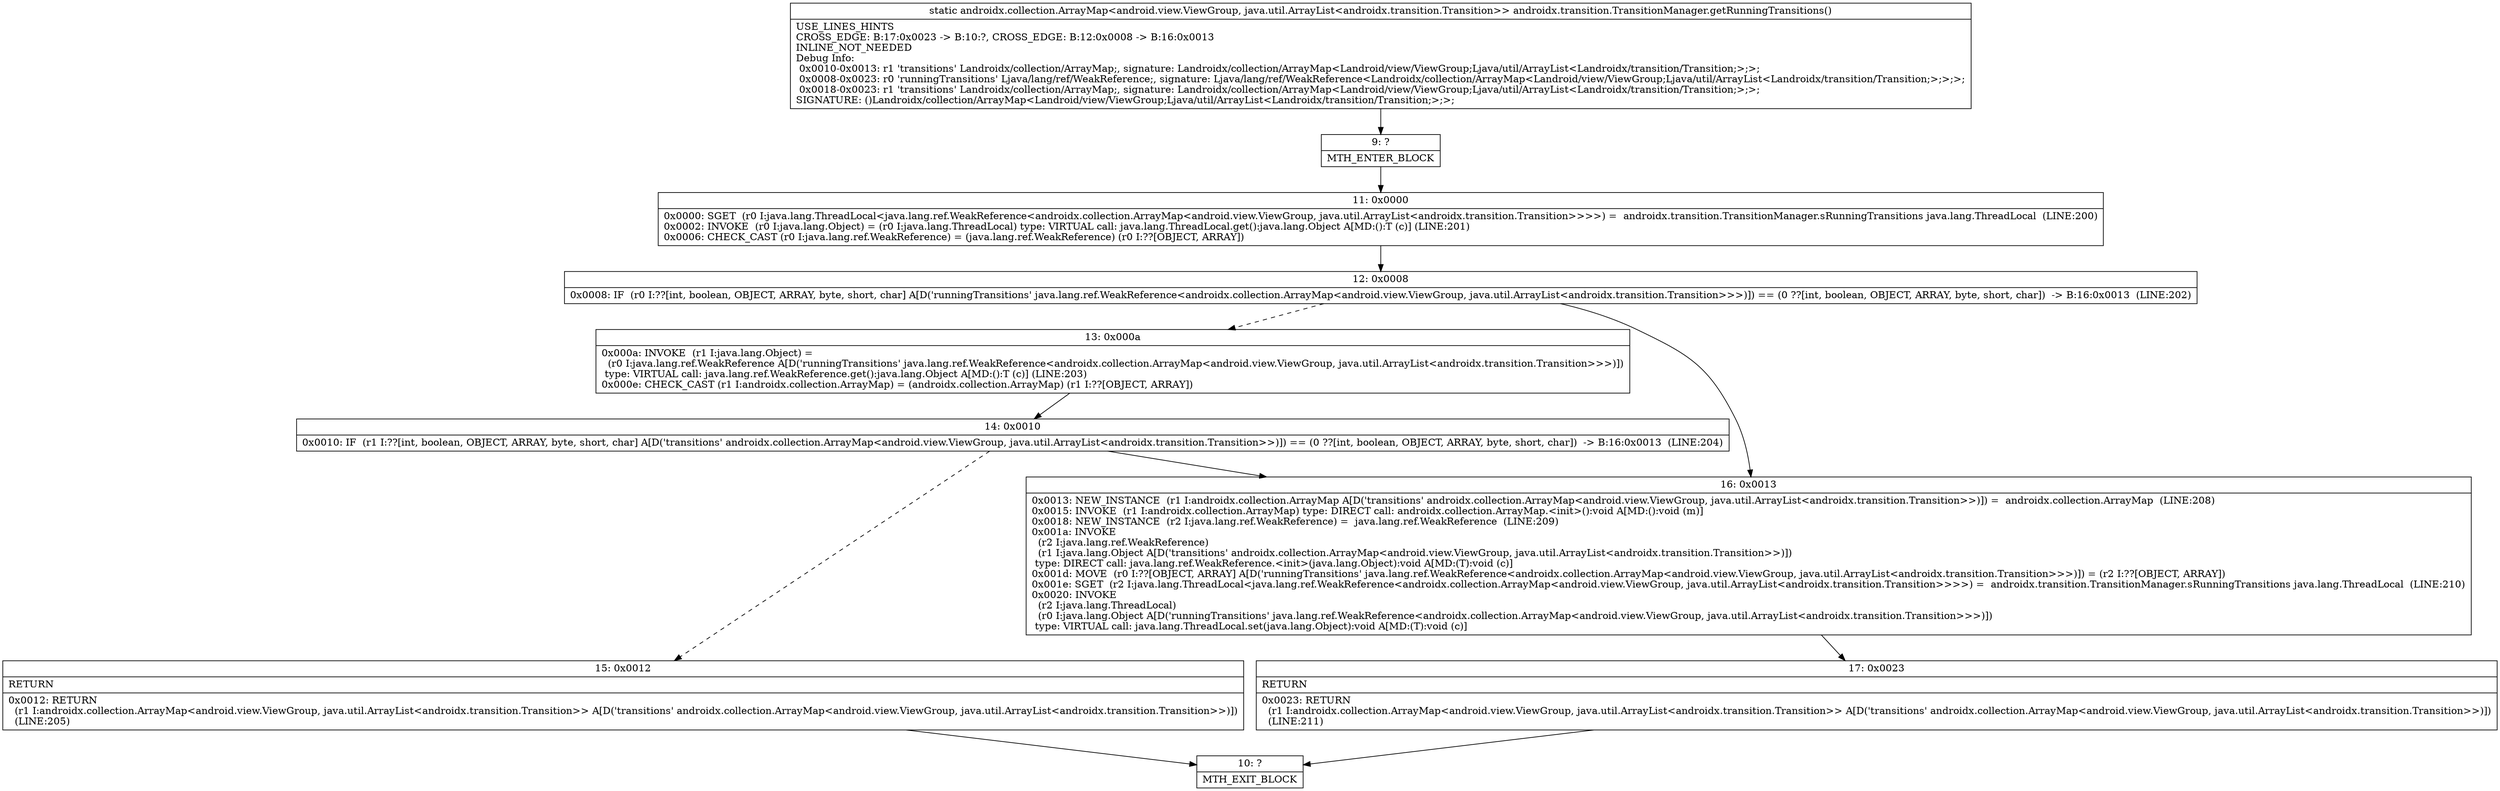 digraph "CFG forandroidx.transition.TransitionManager.getRunningTransitions()Landroidx\/collection\/ArrayMap;" {
Node_9 [shape=record,label="{9\:\ ?|MTH_ENTER_BLOCK\l}"];
Node_11 [shape=record,label="{11\:\ 0x0000|0x0000: SGET  (r0 I:java.lang.ThreadLocal\<java.lang.ref.WeakReference\<androidx.collection.ArrayMap\<android.view.ViewGroup, java.util.ArrayList\<androidx.transition.Transition\>\>\>\>) =  androidx.transition.TransitionManager.sRunningTransitions java.lang.ThreadLocal  (LINE:200)\l0x0002: INVOKE  (r0 I:java.lang.Object) = (r0 I:java.lang.ThreadLocal) type: VIRTUAL call: java.lang.ThreadLocal.get():java.lang.Object A[MD:():T (c)] (LINE:201)\l0x0006: CHECK_CAST (r0 I:java.lang.ref.WeakReference) = (java.lang.ref.WeakReference) (r0 I:??[OBJECT, ARRAY]) \l}"];
Node_12 [shape=record,label="{12\:\ 0x0008|0x0008: IF  (r0 I:??[int, boolean, OBJECT, ARRAY, byte, short, char] A[D('runningTransitions' java.lang.ref.WeakReference\<androidx.collection.ArrayMap\<android.view.ViewGroup, java.util.ArrayList\<androidx.transition.Transition\>\>\>)]) == (0 ??[int, boolean, OBJECT, ARRAY, byte, short, char])  \-\> B:16:0x0013  (LINE:202)\l}"];
Node_13 [shape=record,label="{13\:\ 0x000a|0x000a: INVOKE  (r1 I:java.lang.Object) = \l  (r0 I:java.lang.ref.WeakReference A[D('runningTransitions' java.lang.ref.WeakReference\<androidx.collection.ArrayMap\<android.view.ViewGroup, java.util.ArrayList\<androidx.transition.Transition\>\>\>)])\l type: VIRTUAL call: java.lang.ref.WeakReference.get():java.lang.Object A[MD:():T (c)] (LINE:203)\l0x000e: CHECK_CAST (r1 I:androidx.collection.ArrayMap) = (androidx.collection.ArrayMap) (r1 I:??[OBJECT, ARRAY]) \l}"];
Node_14 [shape=record,label="{14\:\ 0x0010|0x0010: IF  (r1 I:??[int, boolean, OBJECT, ARRAY, byte, short, char] A[D('transitions' androidx.collection.ArrayMap\<android.view.ViewGroup, java.util.ArrayList\<androidx.transition.Transition\>\>)]) == (0 ??[int, boolean, OBJECT, ARRAY, byte, short, char])  \-\> B:16:0x0013  (LINE:204)\l}"];
Node_15 [shape=record,label="{15\:\ 0x0012|RETURN\l|0x0012: RETURN  \l  (r1 I:androidx.collection.ArrayMap\<android.view.ViewGroup, java.util.ArrayList\<androidx.transition.Transition\>\> A[D('transitions' androidx.collection.ArrayMap\<android.view.ViewGroup, java.util.ArrayList\<androidx.transition.Transition\>\>)])\l  (LINE:205)\l}"];
Node_10 [shape=record,label="{10\:\ ?|MTH_EXIT_BLOCK\l}"];
Node_16 [shape=record,label="{16\:\ 0x0013|0x0013: NEW_INSTANCE  (r1 I:androidx.collection.ArrayMap A[D('transitions' androidx.collection.ArrayMap\<android.view.ViewGroup, java.util.ArrayList\<androidx.transition.Transition\>\>)]) =  androidx.collection.ArrayMap  (LINE:208)\l0x0015: INVOKE  (r1 I:androidx.collection.ArrayMap) type: DIRECT call: androidx.collection.ArrayMap.\<init\>():void A[MD:():void (m)]\l0x0018: NEW_INSTANCE  (r2 I:java.lang.ref.WeakReference) =  java.lang.ref.WeakReference  (LINE:209)\l0x001a: INVOKE  \l  (r2 I:java.lang.ref.WeakReference)\l  (r1 I:java.lang.Object A[D('transitions' androidx.collection.ArrayMap\<android.view.ViewGroup, java.util.ArrayList\<androidx.transition.Transition\>\>)])\l type: DIRECT call: java.lang.ref.WeakReference.\<init\>(java.lang.Object):void A[MD:(T):void (c)]\l0x001d: MOVE  (r0 I:??[OBJECT, ARRAY] A[D('runningTransitions' java.lang.ref.WeakReference\<androidx.collection.ArrayMap\<android.view.ViewGroup, java.util.ArrayList\<androidx.transition.Transition\>\>\>)]) = (r2 I:??[OBJECT, ARRAY]) \l0x001e: SGET  (r2 I:java.lang.ThreadLocal\<java.lang.ref.WeakReference\<androidx.collection.ArrayMap\<android.view.ViewGroup, java.util.ArrayList\<androidx.transition.Transition\>\>\>\>) =  androidx.transition.TransitionManager.sRunningTransitions java.lang.ThreadLocal  (LINE:210)\l0x0020: INVOKE  \l  (r2 I:java.lang.ThreadLocal)\l  (r0 I:java.lang.Object A[D('runningTransitions' java.lang.ref.WeakReference\<androidx.collection.ArrayMap\<android.view.ViewGroup, java.util.ArrayList\<androidx.transition.Transition\>\>\>)])\l type: VIRTUAL call: java.lang.ThreadLocal.set(java.lang.Object):void A[MD:(T):void (c)]\l}"];
Node_17 [shape=record,label="{17\:\ 0x0023|RETURN\l|0x0023: RETURN  \l  (r1 I:androidx.collection.ArrayMap\<android.view.ViewGroup, java.util.ArrayList\<androidx.transition.Transition\>\> A[D('transitions' androidx.collection.ArrayMap\<android.view.ViewGroup, java.util.ArrayList\<androidx.transition.Transition\>\>)])\l  (LINE:211)\l}"];
MethodNode[shape=record,label="{static androidx.collection.ArrayMap\<android.view.ViewGroup, java.util.ArrayList\<androidx.transition.Transition\>\> androidx.transition.TransitionManager.getRunningTransitions()  | USE_LINES_HINTS\lCROSS_EDGE: B:17:0x0023 \-\> B:10:?, CROSS_EDGE: B:12:0x0008 \-\> B:16:0x0013\lINLINE_NOT_NEEDED\lDebug Info:\l  0x0010\-0x0013: r1 'transitions' Landroidx\/collection\/ArrayMap;, signature: Landroidx\/collection\/ArrayMap\<Landroid\/view\/ViewGroup;Ljava\/util\/ArrayList\<Landroidx\/transition\/Transition;\>;\>;\l  0x0008\-0x0023: r0 'runningTransitions' Ljava\/lang\/ref\/WeakReference;, signature: Ljava\/lang\/ref\/WeakReference\<Landroidx\/collection\/ArrayMap\<Landroid\/view\/ViewGroup;Ljava\/util\/ArrayList\<Landroidx\/transition\/Transition;\>;\>;\>;\l  0x0018\-0x0023: r1 'transitions' Landroidx\/collection\/ArrayMap;, signature: Landroidx\/collection\/ArrayMap\<Landroid\/view\/ViewGroup;Ljava\/util\/ArrayList\<Landroidx\/transition\/Transition;\>;\>;\lSIGNATURE: ()Landroidx\/collection\/ArrayMap\<Landroid\/view\/ViewGroup;Ljava\/util\/ArrayList\<Landroidx\/transition\/Transition;\>;\>;\l}"];
MethodNode -> Node_9;Node_9 -> Node_11;
Node_11 -> Node_12;
Node_12 -> Node_13[style=dashed];
Node_12 -> Node_16;
Node_13 -> Node_14;
Node_14 -> Node_15[style=dashed];
Node_14 -> Node_16;
Node_15 -> Node_10;
Node_16 -> Node_17;
Node_17 -> Node_10;
}

